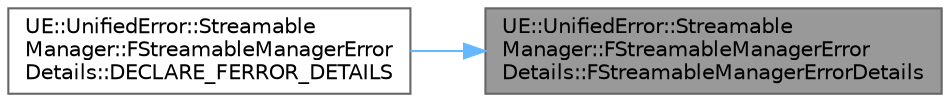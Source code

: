 digraph "UE::UnifiedError::StreamableManager::FStreamableManagerErrorDetails::FStreamableManagerErrorDetails"
{
 // INTERACTIVE_SVG=YES
 // LATEX_PDF_SIZE
  bgcolor="transparent";
  edge [fontname=Helvetica,fontsize=10,labelfontname=Helvetica,labelfontsize=10];
  node [fontname=Helvetica,fontsize=10,shape=box,height=0.2,width=0.4];
  rankdir="RL";
  Node1 [id="Node000001",label="UE::UnifiedError::Streamable\lManager::FStreamableManagerError\lDetails::FStreamableManagerErrorDetails",height=0.2,width=0.4,color="gray40", fillcolor="grey60", style="filled", fontcolor="black",tooltip=" "];
  Node1 -> Node2 [id="edge1_Node000001_Node000002",dir="back",color="steelblue1",style="solid",tooltip=" "];
  Node2 [id="Node000002",label="UE::UnifiedError::Streamable\lManager::FStreamableManagerError\lDetails::DECLARE_FERROR_DETAILS",height=0.2,width=0.4,color="grey40", fillcolor="white", style="filled",URL="$d4/db2/classUE_1_1UnifiedError_1_1StreamableManager_1_1FStreamableManagerErrorDetails.html#a9d8a90176a136039e73f30b8270dcd65",tooltip=" "];
}
